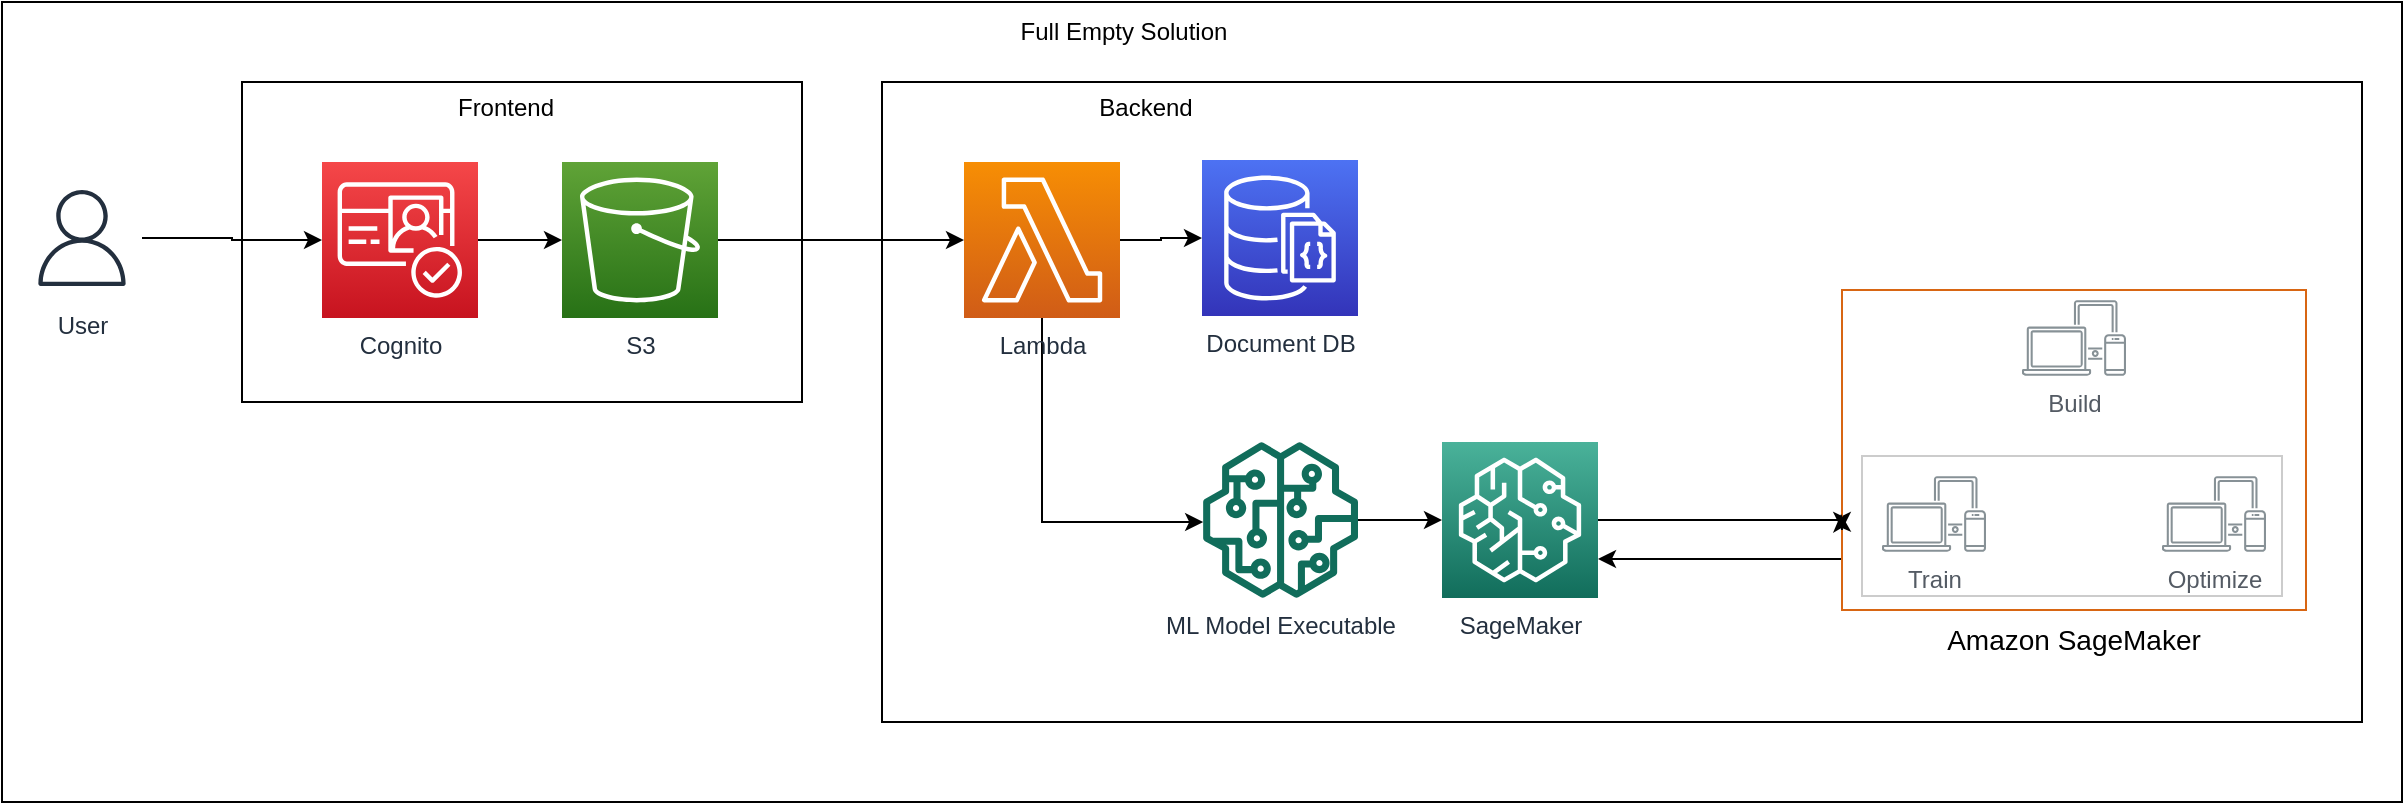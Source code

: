 <mxfile version="16.6.2" type="github">
  <diagram id="Ht1M8jgEwFfnCIfOTk4-" name="Page-1">
    <mxGraphModel dx="966" dy="619" grid="1" gridSize="10" guides="1" tooltips="1" connect="1" arrows="1" fold="1" page="1" pageScale="1" pageWidth="1169" pageHeight="827" math="0" shadow="0">
      <root>
        <mxCell id="0" />
        <mxCell id="1" parent="0" />
        <mxCell id="_svpAtprEVoEVIvSKAwi-1" value="&lt;div&gt;&lt;br&gt;&lt;/div&gt;" style="rounded=0;whiteSpace=wrap;html=1;align=center;fillColor=none;" parent="1" vertex="1">
          <mxGeometry x="120" y="280" width="1200" height="400" as="geometry" />
        </mxCell>
        <mxCell id="_svpAtprEVoEVIvSKAwi-2" value="&lt;div&gt;&lt;br&gt;&lt;/div&gt;" style="rounded=0;whiteSpace=wrap;html=1;align=center;fillColor=none;" parent="1" vertex="1">
          <mxGeometry x="560" y="320" width="740" height="320" as="geometry" />
        </mxCell>
        <mxCell id="_svpAtprEVoEVIvSKAwi-3" value="&lt;div&gt;&lt;br&gt;&lt;/div&gt;" style="rounded=0;whiteSpace=wrap;html=1;align=center;fillColor=none;" parent="1" vertex="1">
          <mxGeometry x="240" y="320" width="280" height="160" as="geometry" />
        </mxCell>
        <mxCell id="_svpAtprEVoEVIvSKAwi-4" value="Full Empty Solution" style="text;html=1;strokeColor=none;fillColor=none;align=center;verticalAlign=middle;whiteSpace=wrap;rounded=0;" parent="1" vertex="1">
          <mxGeometry x="601" y="280" width="160" height="30" as="geometry" />
        </mxCell>
        <mxCell id="_svpAtprEVoEVIvSKAwi-5" value="" style="edgeStyle=orthogonalEdgeStyle;rounded=0;orthogonalLoop=1;jettySize=auto;html=1;" parent="1" source="_svpAtprEVoEVIvSKAwi-6" target="_svpAtprEVoEVIvSKAwi-14" edge="1">
          <mxGeometry relative="1" as="geometry" />
        </mxCell>
        <mxCell id="_svpAtprEVoEVIvSKAwi-6" value="User" style="sketch=0;outlineConnect=0;fontColor=#232F3E;gradientColor=none;strokeColor=#232F3E;fillColor=#ffffff;dashed=0;verticalLabelPosition=bottom;verticalAlign=top;align=center;html=1;fontSize=12;fontStyle=0;aspect=fixed;shape=mxgraph.aws4.resourceIcon;resIcon=mxgraph.aws4.user;" parent="1" vertex="1">
          <mxGeometry x="130" y="368" width="60" height="60" as="geometry" />
        </mxCell>
        <mxCell id="_svpAtprEVoEVIvSKAwi-7" style="edgeStyle=orthogonalEdgeStyle;rounded=0;orthogonalLoop=1;jettySize=auto;html=1;exitX=0.5;exitY=1;exitDx=0;exitDy=0;exitPerimeter=0;" parent="1" source="_svpAtprEVoEVIvSKAwi-9" target="_svpAtprEVoEVIvSKAwi-20" edge="1">
          <mxGeometry relative="1" as="geometry">
            <Array as="points">
              <mxPoint x="640" y="540" />
            </Array>
          </mxGeometry>
        </mxCell>
        <mxCell id="_svpAtprEVoEVIvSKAwi-8" value="" style="edgeStyle=orthogonalEdgeStyle;rounded=0;orthogonalLoop=1;jettySize=auto;html=1;" parent="1" source="_svpAtprEVoEVIvSKAwi-9" target="_svpAtprEVoEVIvSKAwi-16" edge="1">
          <mxGeometry relative="1" as="geometry" />
        </mxCell>
        <mxCell id="_svpAtprEVoEVIvSKAwi-9" value="Lambda" style="sketch=0;points=[[0,0,0],[0.25,0,0],[0.5,0,0],[0.75,0,0],[1,0,0],[0,1,0],[0.25,1,0],[0.5,1,0],[0.75,1,0],[1,1,0],[0,0.25,0],[0,0.5,0],[0,0.75,0],[1,0.25,0],[1,0.5,0],[1,0.75,0]];outlineConnect=0;fontColor=#232F3E;gradientColor=#F78E04;gradientDirection=north;fillColor=#D05C17;strokeColor=#ffffff;dashed=0;verticalLabelPosition=bottom;verticalAlign=top;align=center;html=1;fontSize=12;fontStyle=0;aspect=fixed;shape=mxgraph.aws4.resourceIcon;resIcon=mxgraph.aws4.lambda;" parent="1" vertex="1">
          <mxGeometry x="601" y="360" width="78" height="78" as="geometry" />
        </mxCell>
        <mxCell id="_svpAtprEVoEVIvSKAwi-10" value="" style="edgeStyle=orthogonalEdgeStyle;rounded=0;orthogonalLoop=1;jettySize=auto;html=1;entryX=0;entryY=0.5;entryDx=0;entryDy=0;entryPerimeter=0;" parent="1" source="_svpAtprEVoEVIvSKAwi-12" target="_svpAtprEVoEVIvSKAwi-9" edge="1">
          <mxGeometry relative="1" as="geometry" />
        </mxCell>
        <mxCell id="_svpAtprEVoEVIvSKAwi-11" value="Frontend" style="text;html=1;strokeColor=none;fillColor=none;align=center;verticalAlign=middle;whiteSpace=wrap;rounded=0;" parent="1" vertex="1">
          <mxGeometry x="330" y="320" width="84" height="25.714" as="geometry" />
        </mxCell>
        <mxCell id="_svpAtprEVoEVIvSKAwi-12" value="S3" style="sketch=0;points=[[0,0,0],[0.25,0,0],[0.5,0,0],[0.75,0,0],[1,0,0],[0,1,0],[0.25,1,0],[0.5,1,0],[0.75,1,0],[1,1,0],[0,0.25,0],[0,0.5,0],[0,0.75,0],[1,0.25,0],[1,0.5,0],[1,0.75,0]];outlineConnect=0;fontColor=#232F3E;gradientColor=#60A337;gradientDirection=north;fillColor=#277116;strokeColor=#ffffff;dashed=0;verticalLabelPosition=bottom;verticalAlign=top;align=center;html=1;fontSize=12;fontStyle=0;aspect=fixed;shape=mxgraph.aws4.resourceIcon;resIcon=mxgraph.aws4.s3;" parent="1" vertex="1">
          <mxGeometry x="400" y="360" width="78" height="78" as="geometry" />
        </mxCell>
        <mxCell id="_svpAtprEVoEVIvSKAwi-13" value="" style="edgeStyle=orthogonalEdgeStyle;rounded=0;orthogonalLoop=1;jettySize=auto;html=1;" parent="1" source="_svpAtprEVoEVIvSKAwi-14" target="_svpAtprEVoEVIvSKAwi-12" edge="1">
          <mxGeometry relative="1" as="geometry" />
        </mxCell>
        <mxCell id="_svpAtprEVoEVIvSKAwi-14" value="Cognito" style="sketch=0;points=[[0,0,0],[0.25,0,0],[0.5,0,0],[0.75,0,0],[1,0,0],[0,1,0],[0.25,1,0],[0.5,1,0],[0.75,1,0],[1,1,0],[0,0.25,0],[0,0.5,0],[0,0.75,0],[1,0.25,0],[1,0.5,0],[1,0.75,0]];outlineConnect=0;fontColor=#232F3E;gradientColor=#F54749;gradientDirection=north;fillColor=#C7131F;strokeColor=#ffffff;dashed=0;verticalLabelPosition=bottom;verticalAlign=top;align=center;html=1;fontSize=12;fontStyle=0;aspect=fixed;shape=mxgraph.aws4.resourceIcon;resIcon=mxgraph.aws4.cognito;" parent="1" vertex="1">
          <mxGeometry x="280" y="360" width="78" height="78" as="geometry" />
        </mxCell>
        <mxCell id="_svpAtprEVoEVIvSKAwi-15" value="Backend" style="text;html=1;strokeColor=none;fillColor=none;align=center;verticalAlign=middle;whiteSpace=wrap;rounded=0;" parent="1" vertex="1">
          <mxGeometry x="650" y="320" width="84" height="25.714" as="geometry" />
        </mxCell>
        <mxCell id="_svpAtprEVoEVIvSKAwi-16" value="Document DB" style="sketch=0;points=[[0,0,0],[0.25,0,0],[0.5,0,0],[0.75,0,0],[1,0,0],[0,1,0],[0.25,1,0],[0.5,1,0],[0.75,1,0],[1,1,0],[0,0.25,0],[0,0.5,0],[0,0.75,0],[1,0.25,0],[1,0.5,0],[1,0.75,0]];outlineConnect=0;fontColor=#232F3E;gradientColor=#4D72F3;gradientDirection=north;fillColor=#3334B9;strokeColor=#ffffff;dashed=0;verticalLabelPosition=bottom;verticalAlign=top;align=center;html=1;fontSize=12;fontStyle=0;aspect=fixed;shape=mxgraph.aws4.resourceIcon;resIcon=mxgraph.aws4.documentdb_with_mongodb_compatibility;" parent="1" vertex="1">
          <mxGeometry x="720" y="359" width="78" height="78" as="geometry" />
        </mxCell>
        <mxCell id="_svpAtprEVoEVIvSKAwi-17" style="edgeStyle=orthogonalEdgeStyle;rounded=0;orthogonalLoop=1;jettySize=auto;html=1;exitX=1;exitY=0.5;exitDx=0;exitDy=0;exitPerimeter=0;entryX=0;entryY=0.75;entryDx=0;entryDy=0;" parent="1" source="_svpAtprEVoEVIvSKAwi-18" target="_svpAtprEVoEVIvSKAwi-22" edge="1">
          <mxGeometry relative="1" as="geometry">
            <Array as="points">
              <mxPoint x="1040" y="539" />
            </Array>
          </mxGeometry>
        </mxCell>
        <mxCell id="_svpAtprEVoEVIvSKAwi-18" value="SageMaker" style="sketch=0;points=[[0,0,0],[0.25,0,0],[0.5,0,0],[0.75,0,0],[1,0,0],[0,1,0],[0.25,1,0],[0.5,1,0],[0.75,1,0],[1,1,0],[0,0.25,0],[0,0.5,0],[0,0.75,0],[1,0.25,0],[1,0.5,0],[1,0.75,0]];outlineConnect=0;fontColor=#232F3E;gradientColor=#4AB29A;gradientDirection=north;fillColor=#116D5B;strokeColor=#ffffff;dashed=0;verticalLabelPosition=bottom;verticalAlign=top;align=center;html=1;fontSize=12;fontStyle=0;aspect=fixed;shape=mxgraph.aws4.resourceIcon;resIcon=mxgraph.aws4.sagemaker;" parent="1" vertex="1">
          <mxGeometry x="840" y="500" width="78" height="78" as="geometry" />
        </mxCell>
        <mxCell id="_svpAtprEVoEVIvSKAwi-19" value="" style="edgeStyle=orthogonalEdgeStyle;rounded=0;orthogonalLoop=1;jettySize=auto;html=1;" parent="1" source="_svpAtprEVoEVIvSKAwi-20" target="_svpAtprEVoEVIvSKAwi-18" edge="1">
          <mxGeometry relative="1" as="geometry" />
        </mxCell>
        <mxCell id="_svpAtprEVoEVIvSKAwi-20" value="ML Model Executable" style="outlineConnect=0;fontColor=#232F3E;gradientColor=none;fillColor=#116D5B;strokeColor=none;dashed=0;verticalLabelPosition=bottom;verticalAlign=top;align=center;html=1;fontSize=12;fontStyle=0;aspect=fixed;pointerEvents=1;shape=mxgraph.aws4.sagemaker_model;" parent="1" vertex="1">
          <mxGeometry x="720.29" y="500" width="78" height="78" as="geometry" />
        </mxCell>
        <mxCell id="_svpAtprEVoEVIvSKAwi-21" style="edgeStyle=orthogonalEdgeStyle;rounded=0;orthogonalLoop=1;jettySize=auto;html=1;exitX=0;exitY=1;exitDx=0;exitDy=0;entryX=1;entryY=0.75;entryDx=0;entryDy=0;entryPerimeter=0;" parent="1" source="_svpAtprEVoEVIvSKAwi-22" target="_svpAtprEVoEVIvSKAwi-18" edge="1">
          <mxGeometry relative="1" as="geometry">
            <Array as="points">
              <mxPoint x="1040" y="559" />
            </Array>
          </mxGeometry>
        </mxCell>
        <mxCell id="_svpAtprEVoEVIvSKAwi-22" value="Amazon SageMaker" style="whiteSpace=wrap;html=1;fillColor=none;fontSize=14;fontColor=#000000;dashed=0;fontStyle=0;align=center;verticalAlign=top;strokeColor=#D86613;gradientColor=none;spacingLeft=0;labelPosition=center;verticalLabelPosition=bottom;container=1;pointerEvents=0;collapsible=0;recursiveResize=0;" parent="1" vertex="1">
          <mxGeometry x="1040" y="424" width="232" height="160" as="geometry" />
        </mxCell>
        <mxCell id="_svpAtprEVoEVIvSKAwi-23" value="" style="whiteSpace=wrap;html=1;fillColor=none;fontSize=14;fontColor=#000000;dashed=0;fontStyle=0;align=center;verticalAlign=top;strokeColor=#CCCCCC;gradientColor=none;spacingLeft=0;labelPosition=center;verticalLabelPosition=bottom;" parent="1" vertex="1">
          <mxGeometry x="1050" y="507" width="210" height="70" as="geometry" />
        </mxCell>
        <mxCell id="_svpAtprEVoEVIvSKAwi-24" value="Build" style="outlineConnect=0;gradientColor=none;fontColor=#545B64;strokeColor=none;fillColor=#879196;dashed=0;verticalLabelPosition=bottom;verticalAlign=top;align=center;html=1;fontSize=12;fontStyle=0;aspect=fixed;shape=mxgraph.aws4.illustration_devices;pointerEvents=1" parent="1" vertex="1">
          <mxGeometry x="1130" y="429" width="52" height="38" as="geometry" />
        </mxCell>
        <mxCell id="_svpAtprEVoEVIvSKAwi-25" value="Train" style="outlineConnect=0;gradientColor=none;fontColor=#545B64;strokeColor=none;fillColor=#879196;dashed=0;verticalLabelPosition=bottom;verticalAlign=top;align=center;html=1;fontSize=12;fontStyle=0;aspect=fixed;shape=mxgraph.aws4.illustration_devices;pointerEvents=1" parent="1" vertex="1">
          <mxGeometry x="1060" y="517" width="52" height="38" as="geometry" />
        </mxCell>
        <mxCell id="_svpAtprEVoEVIvSKAwi-26" value="Optimize" style="outlineConnect=0;gradientColor=none;fontColor=#545B64;strokeColor=none;fillColor=#879196;dashed=0;verticalLabelPosition=bottom;verticalAlign=top;align=center;html=1;fontSize=12;fontStyle=0;aspect=fixed;shape=mxgraph.aws4.illustration_devices;pointerEvents=1" parent="1" vertex="1">
          <mxGeometry x="1200" y="517" width="52" height="38" as="geometry" />
        </mxCell>
        <mxCell id="_svpAtprEVoEVIvSKAwi-27" style="edgeStyle=orthogonalEdgeStyle;rounded=0;orthogonalLoop=1;jettySize=auto;html=1;exitX=0;exitY=0.75;exitDx=0;exitDy=0;entryX=-0.002;entryY=0.7;entryDx=0;entryDy=0;entryPerimeter=0;" parent="1" source="_svpAtprEVoEVIvSKAwi-22" target="_svpAtprEVoEVIvSKAwi-22" edge="1">
          <mxGeometry relative="1" as="geometry" />
        </mxCell>
      </root>
    </mxGraphModel>
  </diagram>
</mxfile>
